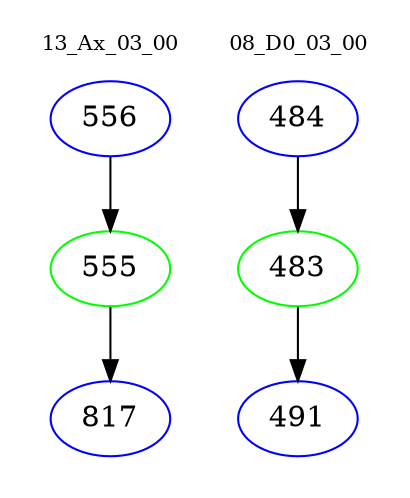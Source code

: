 digraph{
subgraph cluster_0 {
color = white
label = "13_Ax_03_00";
fontsize=10;
T0_556 [label="556", color="blue"]
T0_556 -> T0_555 [color="black"]
T0_555 [label="555", color="green"]
T0_555 -> T0_817 [color="black"]
T0_817 [label="817", color="blue"]
}
subgraph cluster_1 {
color = white
label = "08_D0_03_00";
fontsize=10;
T1_484 [label="484", color="blue"]
T1_484 -> T1_483 [color="black"]
T1_483 [label="483", color="green"]
T1_483 -> T1_491 [color="black"]
T1_491 [label="491", color="blue"]
}
}
